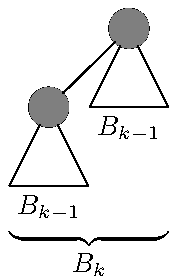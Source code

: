 input TEX;

%rec_bin_tree;
vardef rec_bin_tree_frame(expr csize) :=
save frame;
path frame;
frame := fullcircle scaled csize;
frame
enddef;

vardef rec_bin_tree_node(expr csize) :=
image(
	draw rec_bin_tree_frame(csize) withcolor black;
	fill rec_bin_tree_frame(csize) withcolor 0.5 white;
)
enddef;

vardef rec_bin_tree_line(expr startcenter, stopcenter, csize) :=
image(
save line;
path line;
line := startcenter -- stopcenter;

save ret;
path ret;
ret := ((rec_bin_tree_frame(csize) shifted startcenter) intersectionpoint line)--
	((rec_bin_tree_frame(csize) shifted stopcenter) intersectionpoint line);
draw ret withcolor black;
)
enddef;

vardef rec_bin_tree(expr k, csize, gsize) :=
image(
	save pics;
	picture pics[];
	pics[0] := rec_bin_tree_node(csize);
	pics[1] := image(
		draw pics[0];
		draw pics[0] shifted (0, -gsize);
		draw rec_bin_tree_line((0,0), (0, -gsize), csize);
	);
	save i;
	numeric i;
	for i := 2 upto k:
		pics[i] := image(
			draw pics[i-1];
			save movepos;
			pair movepos;
			movepos := (xpart(llcorner(pics[i-1])) - gsize/3 - csize/2, -gsize);
			draw pics[i-1] shifted movepos;
			draw rec_bin_tree_line((0,0),movepos, csize);
		);
	endfor;
	
	draw pics[k];
	label.bot(TEX("$B_{" & decimal(k) & "}$"), (llcorner(pics[k]) + lrcorner(pics[k]))/2 + (0, -csize/2));
)
enddef;

vardef rec_bin_tree_sub(expr k, lbl, csize, gsize) :=
image(
if k = 0:
	draw rec_bin_tree(0, CSIZE, GSIZE);
else:
	save p;
	pair p[];
	p[0] := (0,0);
	p[1] := (-k * csize, -k * gsize);
	p[2] := (k * csize, -k * gsize);
	
	save basepic;
	picture basepic;
	basepic := image(
		draw rec_bin_tree_node(csize);
		draw ((p[0]--p[1]) intersectionpoint rec_bin_tree_frame(csize))
			--p[1]--p[2]--
			((p[2]--p[0]) intersectionpoint rec_bin_tree_frame(csize));
	);
	draw basepic;
	label.bot(TEX("$B_{" & lbl & "}$"), (llcorner(basepic) + lrcorner(basepic))/2);
fi;
)
enddef;

vardef rec_bin_tree_underbrace(expr ulcord, urcord, lbl) :=
image(
label.bot(TEX("$\underbrace{\kern " & decimal(xpart(urcord - ulcord)) & "pt}_{\textstyle " & lbl & "}$"),
	(ulcord + urcord)/2);
)
enddef;

numeric CSIZE, GSIZE;
CSIZE := .5cm;
GSIZE := 1.0cm;

beginfig(1);
save bk;
picture bk[];
bk[1] := image(
	save movepos;
	pair movepos;
	save basepic;
	picture basepic;
	basepic := rec_bin_tree_sub(1, "k-1", CSIZE, GSIZE);
	movepos := (xpart(llcorner(basepic) - lrcorner(basepic)), -GSIZE);

	save upperpic;
	picture upperpic;
	upperpic := image(
		draw basepic;
		draw basepic shifted movepos;
		draw rec_bin_tree_line((0,0), movepos, CSIZE);
	);
	draw upperpic;
	draw rec_bin_tree_underbrace(llcorner(upperpic), lrcorner(upperpic), "B_{k}");	
);
bk[0] := rec_bin_tree_sub(0, "0", CSIZE, GSIZE);
draw bk[0] shifted (-lrcorner(bk[0]) + (0, GSIZE/2));
draw bk[1] shifted (-llcorner(bk[1]) + (GSIZE, 0));
endfig;

beginfig(2);
save pics;
picture pics[];
pics[0] := rec_bin_tree(0, CSIZE, GSIZE);
pics[1] := rec_bin_tree(1, CSIZE, GSIZE);
pics[2] := rec_bin_tree(2, CSIZE, GSIZE);
pics[3] := rec_bin_tree(3, CSIZE, GSIZE);
pics[4] := rec_bin_tree(4, CSIZE, GSIZE);

save xoff, yoff;
numeric xoff, yoff;
xoff := -CSIZE;
yoff := 0;
for i := 4 downto 0:
	label(decimal(4-i), (GSIZE/2, yoff));
	draw pics[i] shifted (xoff, yoff);
	xoff := xoff + xpart(llcorner(pics[i])) - GSIZE;
	yoff := yoff - GSIZE;
endfor;
label.top("depth", (GSIZE/2, CSIZE));
endfig;

beginfig(3);
save pics;
picture pics[];
pics[0] := rec_bin_tree_sub(0, "0", CSIZE, GSIZE);
pics[1] := rec_bin_tree_sub(1, "1", CSIZE, GSIZE);
pics[2] := rec_bin_tree_sub(1.25, "2", CSIZE, GSIZE);
pics[4] := rec_bin_tree_sub(1.5, "k-2", CSIZE, GSIZE);
pics[5] := rec_bin_tree_sub(1.75, "k-1", CSIZE, GSIZE);
pics[3] := image(
	save basepic;
	picture basepic;
	basepic := image(fill fullcircle scaled 1/4 CSIZE;);

	draw basepic shifted (-1/2 CSIZE, 0);
	draw basepic;
	draw basepic shifted ( 1/2 CSIZE, 0);
);

save basepic;
picture basepic;
basepic := image(
	save len, num;
	numeric len, num;
	num := 6;
	len := CSIZE/2 * (num - 1);
	for i := 0 upto (num - 1):
		len := len + xpart(lrcorner(pics[i]) - llcorner(pics[i]));
	endfor;
	len := len - xpart(lrcorner(pics[0])) + xpart(lrcorner(pics[num - 1]));

	draw rec_bin_tree_node(CSIZE);
	save movepos;
	pair movepos;
	movepos := (len / 2, -1.5 * GSIZE);
	for i := 0 upto (num - 1):
		draw pics[i] shifted movepos;
		save line, postline;
		path line, postline;
		line := (0,0)--movepos;
		postline := (line intersectionpoint rec_bin_tree_frame(CSIZE))--
				(line intersectionpoint (rec_bin_tree_frame(CSIZE) shifted movepos));
		if i = 3:
			draw postline dashed evenly;
		else:
			draw postline;
		fi;
		if i < (num - 1):
			movepos := movepos + (xpart(llcorner(pics[i])) - CSIZE/2 - xpart(lrcorner(pics[i+1])), 0);
		fi;
	endfor;
);

draw basepic;
draw rec_bin_tree_underbrace(llcorner(basepic), lrcorner(basepic), "B_k");
endfig;

end;
